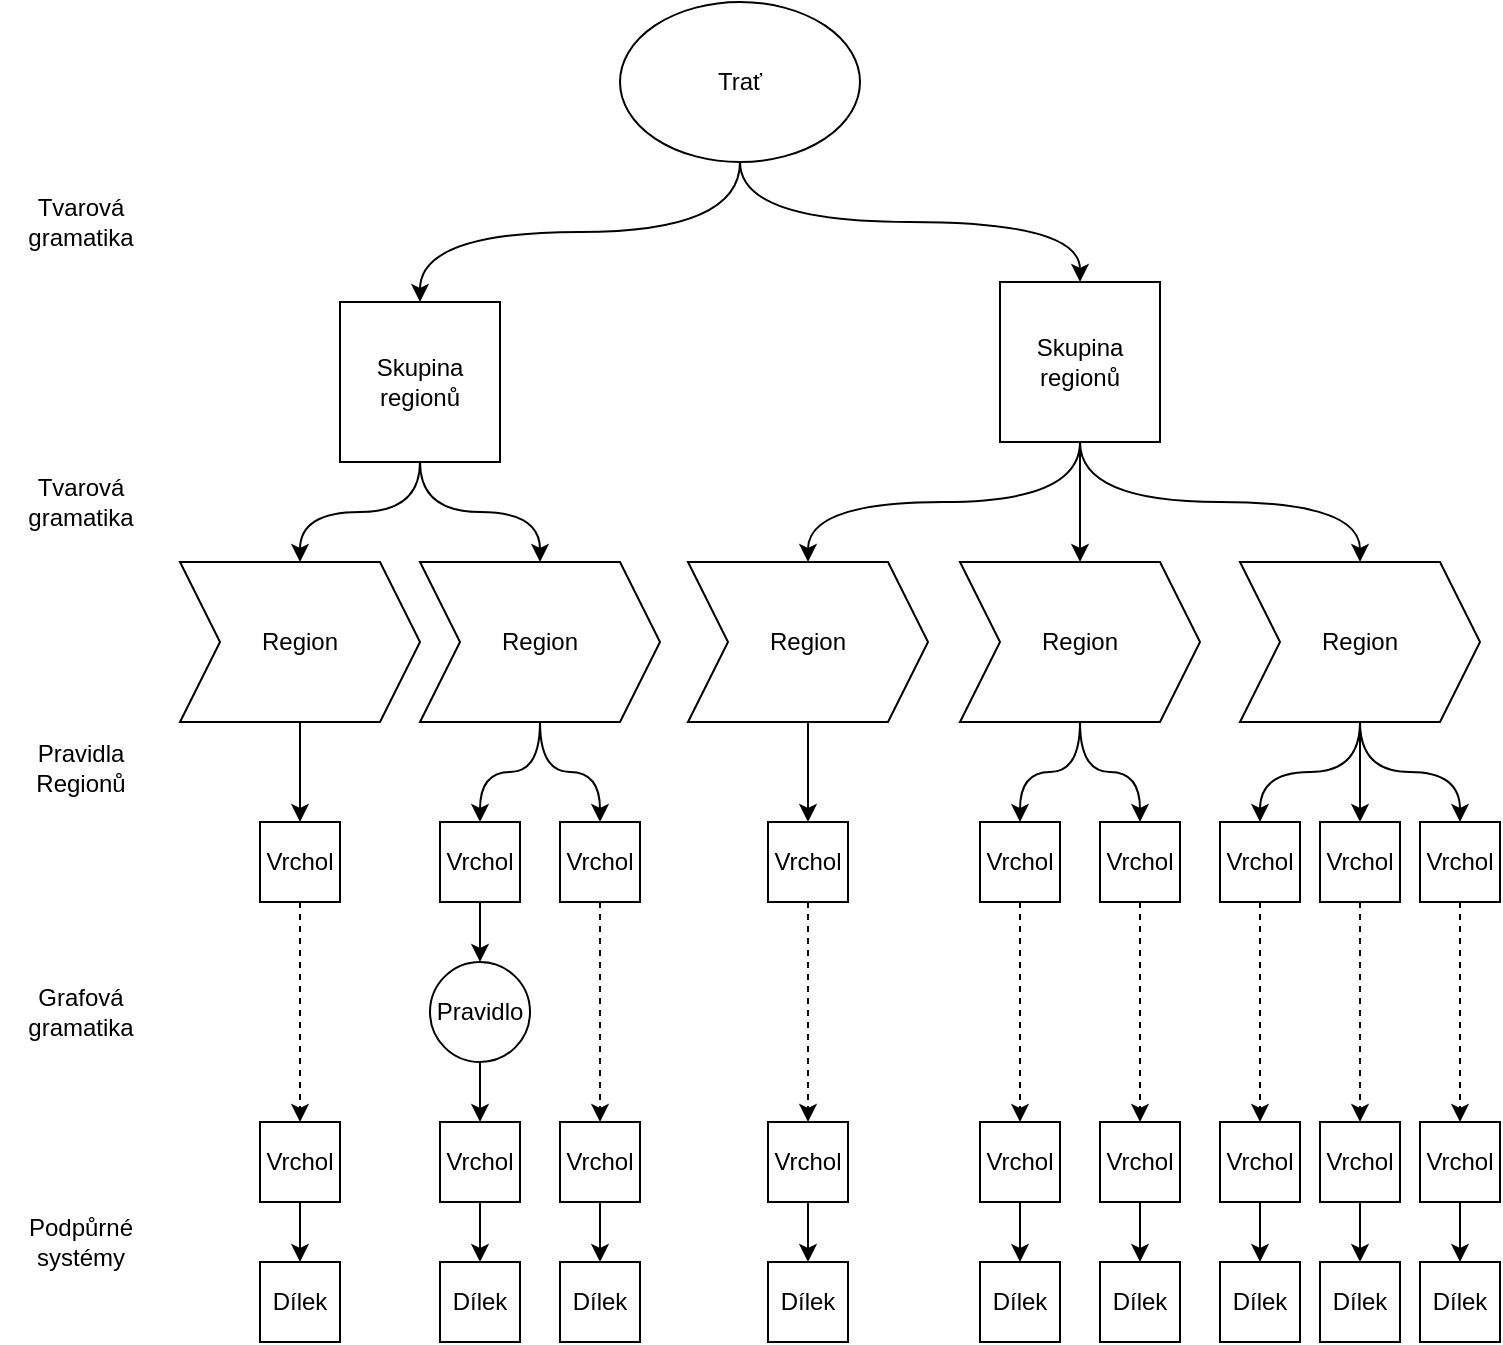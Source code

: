 <mxfile version="26.2.14">
  <diagram name="Stránka-1" id="iqPWe5vi_Y_kr44j8F4p">
    <mxGraphModel dx="1042" dy="574" grid="1" gridSize="10" guides="1" tooltips="1" connect="1" arrows="1" fold="1" page="1" pageScale="1" pageWidth="827" pageHeight="1169" math="0" shadow="0">
      <root>
        <mxCell id="0" />
        <mxCell id="1" parent="0" />
        <mxCell id="tLYNpAmldiffLmxqfKL2-23" style="rounded=0;orthogonalLoop=1;jettySize=auto;html=1;exitX=0.5;exitY=1;exitDx=0;exitDy=0;entryX=0.5;entryY=0;entryDx=0;entryDy=0;edgeStyle=orthogonalEdgeStyle;elbow=vertical;curved=1;" parent="1" source="tLYNpAmldiffLmxqfKL2-1" target="tLYNpAmldiffLmxqfKL2-2" edge="1">
          <mxGeometry relative="1" as="geometry" />
        </mxCell>
        <mxCell id="tLYNpAmldiffLmxqfKL2-44" style="edgeStyle=orthogonalEdgeStyle;curved=1;rounded=0;orthogonalLoop=1;jettySize=auto;html=1;exitX=0.5;exitY=1;exitDx=0;exitDy=0;" parent="1" source="tLYNpAmldiffLmxqfKL2-1" target="tLYNpAmldiffLmxqfKL2-3" edge="1">
          <mxGeometry relative="1" as="geometry" />
        </mxCell>
        <mxCell id="tLYNpAmldiffLmxqfKL2-1" value="Trať" style="ellipse;whiteSpace=wrap;html=1;" parent="1" vertex="1">
          <mxGeometry x="320" y="70" width="120" height="80" as="geometry" />
        </mxCell>
        <mxCell id="tLYNpAmldiffLmxqfKL2-45" style="edgeStyle=orthogonalEdgeStyle;curved=1;rounded=0;orthogonalLoop=1;jettySize=auto;html=1;exitX=0.5;exitY=1;exitDx=0;exitDy=0;entryX=0.5;entryY=0;entryDx=0;entryDy=0;" parent="1" source="tLYNpAmldiffLmxqfKL2-2" target="tLYNpAmldiffLmxqfKL2-4" edge="1">
          <mxGeometry relative="1" as="geometry" />
        </mxCell>
        <mxCell id="tLYNpAmldiffLmxqfKL2-46" style="edgeStyle=orthogonalEdgeStyle;curved=1;rounded=0;orthogonalLoop=1;jettySize=auto;html=1;exitX=0.5;exitY=1;exitDx=0;exitDy=0;entryX=0.5;entryY=0;entryDx=0;entryDy=0;" parent="1" source="tLYNpAmldiffLmxqfKL2-2" target="tLYNpAmldiffLmxqfKL2-5" edge="1">
          <mxGeometry relative="1" as="geometry" />
        </mxCell>
        <mxCell id="tLYNpAmldiffLmxqfKL2-2" value="Skupina regionů" style="whiteSpace=wrap;html=1;aspect=fixed;" parent="1" vertex="1">
          <mxGeometry x="180" y="220" width="80" height="80" as="geometry" />
        </mxCell>
        <mxCell id="tLYNpAmldiffLmxqfKL2-47" style="edgeStyle=orthogonalEdgeStyle;curved=1;rounded=0;orthogonalLoop=1;jettySize=auto;html=1;exitX=0.5;exitY=1;exitDx=0;exitDy=0;entryX=0.5;entryY=0;entryDx=0;entryDy=0;" parent="1" source="tLYNpAmldiffLmxqfKL2-3" target="tLYNpAmldiffLmxqfKL2-6" edge="1">
          <mxGeometry relative="1" as="geometry" />
        </mxCell>
        <mxCell id="tLYNpAmldiffLmxqfKL2-48" style="edgeStyle=orthogonalEdgeStyle;curved=1;rounded=0;orthogonalLoop=1;jettySize=auto;html=1;exitX=0.5;exitY=1;exitDx=0;exitDy=0;entryX=0.5;entryY=0;entryDx=0;entryDy=0;" parent="1" source="tLYNpAmldiffLmxqfKL2-3" target="tLYNpAmldiffLmxqfKL2-7" edge="1">
          <mxGeometry relative="1" as="geometry" />
        </mxCell>
        <mxCell id="tLYNpAmldiffLmxqfKL2-49" style="edgeStyle=orthogonalEdgeStyle;curved=1;rounded=0;orthogonalLoop=1;jettySize=auto;html=1;exitX=0.5;exitY=1;exitDx=0;exitDy=0;entryX=0.5;entryY=0;entryDx=0;entryDy=0;" parent="1" source="tLYNpAmldiffLmxqfKL2-3" target="tLYNpAmldiffLmxqfKL2-8" edge="1">
          <mxGeometry relative="1" as="geometry" />
        </mxCell>
        <mxCell id="tLYNpAmldiffLmxqfKL2-3" value="Skupina regionů" style="whiteSpace=wrap;html=1;aspect=fixed;" parent="1" vertex="1">
          <mxGeometry x="510" y="210" width="80" height="80" as="geometry" />
        </mxCell>
        <mxCell id="v-MoMMGTiFcIeM_M-H1C-11" style="edgeStyle=orthogonalEdgeStyle;curved=1;rounded=0;orthogonalLoop=1;jettySize=auto;html=1;exitX=0.5;exitY=1;exitDx=0;exitDy=0;entryX=0.5;entryY=0;entryDx=0;entryDy=0;" edge="1" parent="1" source="tLYNpAmldiffLmxqfKL2-4" target="v-MoMMGTiFcIeM_M-H1C-6">
          <mxGeometry relative="1" as="geometry" />
        </mxCell>
        <mxCell id="tLYNpAmldiffLmxqfKL2-4" value="Region" style="shape=step;perimeter=stepPerimeter;whiteSpace=wrap;html=1;fixedSize=1;" parent="1" vertex="1">
          <mxGeometry x="100" y="350" width="120" height="80" as="geometry" />
        </mxCell>
        <mxCell id="v-MoMMGTiFcIeM_M-H1C-3" style="edgeStyle=orthogonalEdgeStyle;curved=1;rounded=0;orthogonalLoop=1;jettySize=auto;html=1;exitX=0.5;exitY=1;exitDx=0;exitDy=0;" edge="1" parent="1" source="tLYNpAmldiffLmxqfKL2-5" target="tLYNpAmldiffLmxqfKL2-9">
          <mxGeometry relative="1" as="geometry" />
        </mxCell>
        <mxCell id="v-MoMMGTiFcIeM_M-H1C-4" style="edgeStyle=orthogonalEdgeStyle;curved=1;rounded=0;orthogonalLoop=1;jettySize=auto;html=1;exitX=0.5;exitY=1;exitDx=0;exitDy=0;" edge="1" parent="1" source="tLYNpAmldiffLmxqfKL2-5" target="tLYNpAmldiffLmxqfKL2-11">
          <mxGeometry relative="1" as="geometry" />
        </mxCell>
        <mxCell id="tLYNpAmldiffLmxqfKL2-5" value="Region" style="shape=step;perimeter=stepPerimeter;whiteSpace=wrap;html=1;fixedSize=1;" parent="1" vertex="1">
          <mxGeometry x="220" y="350" width="120" height="80" as="geometry" />
        </mxCell>
        <mxCell id="v-MoMMGTiFcIeM_M-H1C-49" style="edgeStyle=orthogonalEdgeStyle;curved=1;rounded=0;orthogonalLoop=1;jettySize=auto;html=1;exitX=0.5;exitY=1;exitDx=0;exitDy=0;" edge="1" parent="1" source="tLYNpAmldiffLmxqfKL2-6" target="v-MoMMGTiFcIeM_M-H1C-13">
          <mxGeometry relative="1" as="geometry" />
        </mxCell>
        <mxCell id="tLYNpAmldiffLmxqfKL2-6" value="Region" style="shape=step;perimeter=stepPerimeter;whiteSpace=wrap;html=1;fixedSize=1;" parent="1" vertex="1">
          <mxGeometry x="354" y="350" width="120" height="80" as="geometry" />
        </mxCell>
        <mxCell id="v-MoMMGTiFcIeM_M-H1C-45" style="edgeStyle=orthogonalEdgeStyle;curved=1;rounded=0;orthogonalLoop=1;jettySize=auto;html=1;exitX=0.5;exitY=1;exitDx=0;exitDy=0;entryX=0.5;entryY=0;entryDx=0;entryDy=0;" edge="1" parent="1" source="tLYNpAmldiffLmxqfKL2-7" target="v-MoMMGTiFcIeM_M-H1C-23">
          <mxGeometry relative="1" as="geometry" />
        </mxCell>
        <mxCell id="v-MoMMGTiFcIeM_M-H1C-46" style="edgeStyle=orthogonalEdgeStyle;curved=1;rounded=0;orthogonalLoop=1;jettySize=auto;html=1;exitX=0.5;exitY=1;exitDx=0;exitDy=0;" edge="1" parent="1" source="tLYNpAmldiffLmxqfKL2-7" target="v-MoMMGTiFcIeM_M-H1C-18">
          <mxGeometry relative="1" as="geometry" />
        </mxCell>
        <mxCell id="tLYNpAmldiffLmxqfKL2-7" value="Region" style="shape=step;perimeter=stepPerimeter;whiteSpace=wrap;html=1;fixedSize=1;" parent="1" vertex="1">
          <mxGeometry x="490" y="350" width="120" height="80" as="geometry" />
        </mxCell>
        <mxCell id="v-MoMMGTiFcIeM_M-H1C-42" style="edgeStyle=orthogonalEdgeStyle;curved=1;rounded=0;orthogonalLoop=1;jettySize=auto;html=1;exitX=0.5;exitY=1;exitDx=0;exitDy=0;entryX=0.5;entryY=0;entryDx=0;entryDy=0;" edge="1" parent="1" source="tLYNpAmldiffLmxqfKL2-8" target="v-MoMMGTiFcIeM_M-H1C-28">
          <mxGeometry relative="1" as="geometry" />
        </mxCell>
        <mxCell id="v-MoMMGTiFcIeM_M-H1C-43" style="edgeStyle=orthogonalEdgeStyle;curved=1;rounded=0;orthogonalLoop=1;jettySize=auto;html=1;exitX=0.5;exitY=1;exitDx=0;exitDy=0;" edge="1" parent="1" source="tLYNpAmldiffLmxqfKL2-8" target="v-MoMMGTiFcIeM_M-H1C-33">
          <mxGeometry relative="1" as="geometry" />
        </mxCell>
        <mxCell id="v-MoMMGTiFcIeM_M-H1C-44" style="edgeStyle=orthogonalEdgeStyle;curved=1;rounded=0;orthogonalLoop=1;jettySize=auto;html=1;exitX=0.5;exitY=1;exitDx=0;exitDy=0;" edge="1" parent="1" source="tLYNpAmldiffLmxqfKL2-8" target="v-MoMMGTiFcIeM_M-H1C-38">
          <mxGeometry relative="1" as="geometry" />
        </mxCell>
        <mxCell id="tLYNpAmldiffLmxqfKL2-8" value="Region" style="shape=step;perimeter=stepPerimeter;whiteSpace=wrap;html=1;fixedSize=1;" parent="1" vertex="1">
          <mxGeometry x="630" y="350" width="120" height="80" as="geometry" />
        </mxCell>
        <mxCell id="tLYNpAmldiffLmxqfKL2-30" style="edgeStyle=orthogonalEdgeStyle;rounded=0;orthogonalLoop=1;jettySize=auto;html=1;exitX=0.5;exitY=1;exitDx=0;exitDy=0;entryX=0.5;entryY=0;entryDx=0;entryDy=0;" parent="1" source="tLYNpAmldiffLmxqfKL2-32" target="tLYNpAmldiffLmxqfKL2-28" edge="1">
          <mxGeometry relative="1" as="geometry" />
        </mxCell>
        <mxCell id="tLYNpAmldiffLmxqfKL2-9" value="Vrchol" style="whiteSpace=wrap;html=1;aspect=fixed;" parent="1" vertex="1">
          <mxGeometry x="230" y="480" width="40" height="40" as="geometry" />
        </mxCell>
        <mxCell id="tLYNpAmldiffLmxqfKL2-31" style="edgeStyle=orthogonalEdgeStyle;rounded=0;orthogonalLoop=1;jettySize=auto;html=1;exitX=0.5;exitY=1;exitDx=0;exitDy=0;entryX=0.5;entryY=0;entryDx=0;entryDy=0;strokeColor=default;dashed=1;" parent="1" source="tLYNpAmldiffLmxqfKL2-11" target="tLYNpAmldiffLmxqfKL2-29" edge="1">
          <mxGeometry relative="1" as="geometry" />
        </mxCell>
        <mxCell id="tLYNpAmldiffLmxqfKL2-11" value="Vrchol" style="whiteSpace=wrap;html=1;aspect=fixed;" parent="1" vertex="1">
          <mxGeometry x="290" y="480" width="40" height="40" as="geometry" />
        </mxCell>
        <mxCell id="tLYNpAmldiffLmxqfKL2-71" style="edgeStyle=orthogonalEdgeStyle;curved=1;rounded=0;orthogonalLoop=1;jettySize=auto;html=1;exitX=0.5;exitY=1;exitDx=0;exitDy=0;entryX=0.5;entryY=0;entryDx=0;entryDy=0;" parent="1" source="tLYNpAmldiffLmxqfKL2-28" target="tLYNpAmldiffLmxqfKL2-61" edge="1">
          <mxGeometry relative="1" as="geometry" />
        </mxCell>
        <mxCell id="tLYNpAmldiffLmxqfKL2-28" value="Vrchol" style="whiteSpace=wrap;html=1;aspect=fixed;" parent="1" vertex="1">
          <mxGeometry x="230" y="630" width="40" height="40" as="geometry" />
        </mxCell>
        <mxCell id="tLYNpAmldiffLmxqfKL2-72" style="edgeStyle=orthogonalEdgeStyle;curved=1;rounded=0;orthogonalLoop=1;jettySize=auto;html=1;exitX=0.5;exitY=1;exitDx=0;exitDy=0;entryX=0.5;entryY=0;entryDx=0;entryDy=0;" parent="1" source="tLYNpAmldiffLmxqfKL2-29" target="tLYNpAmldiffLmxqfKL2-62" edge="1">
          <mxGeometry relative="1" as="geometry" />
        </mxCell>
        <mxCell id="tLYNpAmldiffLmxqfKL2-29" value="Vrchol" style="whiteSpace=wrap;html=1;aspect=fixed;" parent="1" vertex="1">
          <mxGeometry x="290" y="630" width="40" height="40" as="geometry" />
        </mxCell>
        <mxCell id="tLYNpAmldiffLmxqfKL2-33" value="" style="edgeStyle=orthogonalEdgeStyle;rounded=0;orthogonalLoop=1;jettySize=auto;html=1;exitX=0.5;exitY=1;exitDx=0;exitDy=0;entryX=0.5;entryY=0;entryDx=0;entryDy=0;" parent="1" source="tLYNpAmldiffLmxqfKL2-9" target="tLYNpAmldiffLmxqfKL2-32" edge="1">
          <mxGeometry relative="1" as="geometry">
            <mxPoint x="250" y="520" as="sourcePoint" />
            <mxPoint x="250" y="620" as="targetPoint" />
          </mxGeometry>
        </mxCell>
        <mxCell id="tLYNpAmldiffLmxqfKL2-32" value="Pravidlo" style="ellipse;whiteSpace=wrap;html=1;aspect=fixed;" parent="1" vertex="1">
          <mxGeometry x="225" y="550" width="50" height="50" as="geometry" />
        </mxCell>
        <mxCell id="tLYNpAmldiffLmxqfKL2-53" value="Grafová&lt;div&gt;gramatika&lt;/div&gt;" style="text;html=1;align=center;verticalAlign=middle;resizable=0;points=[];autosize=1;strokeColor=none;fillColor=none;" parent="1" vertex="1">
          <mxGeometry x="10" y="555" width="80" height="40" as="geometry" />
        </mxCell>
        <mxCell id="tLYNpAmldiffLmxqfKL2-54" value="Pravidla&lt;div&gt;Regionů&lt;/div&gt;" style="text;html=1;align=center;verticalAlign=middle;resizable=0;points=[];autosize=1;strokeColor=none;fillColor=none;" parent="1" vertex="1">
          <mxGeometry x="15" y="433" width="70" height="40" as="geometry" />
        </mxCell>
        <mxCell id="tLYNpAmldiffLmxqfKL2-55" value="Tvarová&lt;div&gt;gramatika&lt;/div&gt;" style="text;html=1;align=center;verticalAlign=middle;resizable=0;points=[];autosize=1;strokeColor=none;fillColor=none;" parent="1" vertex="1">
          <mxGeometry x="10" y="300" width="80" height="40" as="geometry" />
        </mxCell>
        <mxCell id="tLYNpAmldiffLmxqfKL2-61" value="Dílek" style="whiteSpace=wrap;html=1;aspect=fixed;" parent="1" vertex="1">
          <mxGeometry x="230" y="700" width="40" height="40" as="geometry" />
        </mxCell>
        <mxCell id="tLYNpAmldiffLmxqfKL2-62" value="Dílek" style="whiteSpace=wrap;html=1;aspect=fixed;" parent="1" vertex="1">
          <mxGeometry x="290" y="700" width="40" height="40" as="geometry" />
        </mxCell>
        <mxCell id="tLYNpAmldiffLmxqfKL2-73" value="Podpůrné&lt;div&gt;systémy&lt;/div&gt;" style="text;html=1;align=center;verticalAlign=middle;resizable=0;points=[];autosize=1;strokeColor=none;fillColor=none;" parent="1" vertex="1">
          <mxGeometry x="10" y="670" width="80" height="40" as="geometry" />
        </mxCell>
        <mxCell id="v-MoMMGTiFcIeM_M-H1C-5" style="edgeStyle=orthogonalEdgeStyle;rounded=0;orthogonalLoop=1;jettySize=auto;html=1;exitX=0.5;exitY=1;exitDx=0;exitDy=0;entryX=0.5;entryY=0;entryDx=0;entryDy=0;strokeColor=default;dashed=1;" edge="1" parent="1" source="v-MoMMGTiFcIeM_M-H1C-6" target="v-MoMMGTiFcIeM_M-H1C-8">
          <mxGeometry relative="1" as="geometry" />
        </mxCell>
        <mxCell id="v-MoMMGTiFcIeM_M-H1C-6" value="Vrchol" style="whiteSpace=wrap;html=1;aspect=fixed;" vertex="1" parent="1">
          <mxGeometry x="140" y="480" width="40" height="40" as="geometry" />
        </mxCell>
        <mxCell id="v-MoMMGTiFcIeM_M-H1C-7" style="edgeStyle=orthogonalEdgeStyle;curved=1;rounded=0;orthogonalLoop=1;jettySize=auto;html=1;exitX=0.5;exitY=1;exitDx=0;exitDy=0;entryX=0.5;entryY=0;entryDx=0;entryDy=0;" edge="1" parent="1" source="v-MoMMGTiFcIeM_M-H1C-8" target="v-MoMMGTiFcIeM_M-H1C-9">
          <mxGeometry relative="1" as="geometry" />
        </mxCell>
        <mxCell id="v-MoMMGTiFcIeM_M-H1C-8" value="Vrchol" style="whiteSpace=wrap;html=1;aspect=fixed;" vertex="1" parent="1">
          <mxGeometry x="140" y="630" width="40" height="40" as="geometry" />
        </mxCell>
        <mxCell id="v-MoMMGTiFcIeM_M-H1C-9" value="Dílek" style="whiteSpace=wrap;html=1;aspect=fixed;" vertex="1" parent="1">
          <mxGeometry x="140" y="700" width="40" height="40" as="geometry" />
        </mxCell>
        <mxCell id="v-MoMMGTiFcIeM_M-H1C-12" style="edgeStyle=orthogonalEdgeStyle;rounded=0;orthogonalLoop=1;jettySize=auto;html=1;exitX=0.5;exitY=1;exitDx=0;exitDy=0;entryX=0.5;entryY=0;entryDx=0;entryDy=0;strokeColor=default;dashed=1;" edge="1" parent="1" source="v-MoMMGTiFcIeM_M-H1C-13" target="v-MoMMGTiFcIeM_M-H1C-15">
          <mxGeometry relative="1" as="geometry" />
        </mxCell>
        <mxCell id="v-MoMMGTiFcIeM_M-H1C-13" value="Vrchol" style="whiteSpace=wrap;html=1;aspect=fixed;" vertex="1" parent="1">
          <mxGeometry x="394" y="480" width="40" height="40" as="geometry" />
        </mxCell>
        <mxCell id="v-MoMMGTiFcIeM_M-H1C-14" style="edgeStyle=orthogonalEdgeStyle;curved=1;rounded=0;orthogonalLoop=1;jettySize=auto;html=1;exitX=0.5;exitY=1;exitDx=0;exitDy=0;entryX=0.5;entryY=0;entryDx=0;entryDy=0;" edge="1" parent="1" source="v-MoMMGTiFcIeM_M-H1C-15" target="v-MoMMGTiFcIeM_M-H1C-16">
          <mxGeometry relative="1" as="geometry" />
        </mxCell>
        <mxCell id="v-MoMMGTiFcIeM_M-H1C-15" value="Vrchol" style="whiteSpace=wrap;html=1;aspect=fixed;" vertex="1" parent="1">
          <mxGeometry x="394" y="630" width="40" height="40" as="geometry" />
        </mxCell>
        <mxCell id="v-MoMMGTiFcIeM_M-H1C-16" value="Dílek" style="whiteSpace=wrap;html=1;aspect=fixed;" vertex="1" parent="1">
          <mxGeometry x="394" y="700" width="40" height="40" as="geometry" />
        </mxCell>
        <mxCell id="v-MoMMGTiFcIeM_M-H1C-17" style="edgeStyle=orthogonalEdgeStyle;rounded=0;orthogonalLoop=1;jettySize=auto;html=1;exitX=0.5;exitY=1;exitDx=0;exitDy=0;entryX=0.5;entryY=0;entryDx=0;entryDy=0;strokeColor=default;dashed=1;" edge="1" parent="1" source="v-MoMMGTiFcIeM_M-H1C-18" target="v-MoMMGTiFcIeM_M-H1C-20">
          <mxGeometry relative="1" as="geometry" />
        </mxCell>
        <mxCell id="v-MoMMGTiFcIeM_M-H1C-18" value="Vrchol" style="whiteSpace=wrap;html=1;aspect=fixed;" vertex="1" parent="1">
          <mxGeometry x="500" y="480" width="40" height="40" as="geometry" />
        </mxCell>
        <mxCell id="v-MoMMGTiFcIeM_M-H1C-19" style="edgeStyle=orthogonalEdgeStyle;curved=1;rounded=0;orthogonalLoop=1;jettySize=auto;html=1;exitX=0.5;exitY=1;exitDx=0;exitDy=0;entryX=0.5;entryY=0;entryDx=0;entryDy=0;" edge="1" parent="1" source="v-MoMMGTiFcIeM_M-H1C-20" target="v-MoMMGTiFcIeM_M-H1C-21">
          <mxGeometry relative="1" as="geometry" />
        </mxCell>
        <mxCell id="v-MoMMGTiFcIeM_M-H1C-20" value="Vrchol" style="whiteSpace=wrap;html=1;aspect=fixed;" vertex="1" parent="1">
          <mxGeometry x="500" y="630" width="40" height="40" as="geometry" />
        </mxCell>
        <mxCell id="v-MoMMGTiFcIeM_M-H1C-21" value="Dílek" style="whiteSpace=wrap;html=1;aspect=fixed;" vertex="1" parent="1">
          <mxGeometry x="500" y="700" width="40" height="40" as="geometry" />
        </mxCell>
        <mxCell id="v-MoMMGTiFcIeM_M-H1C-22" style="edgeStyle=orthogonalEdgeStyle;rounded=0;orthogonalLoop=1;jettySize=auto;html=1;exitX=0.5;exitY=1;exitDx=0;exitDy=0;entryX=0.5;entryY=0;entryDx=0;entryDy=0;strokeColor=default;dashed=1;" edge="1" parent="1" source="v-MoMMGTiFcIeM_M-H1C-23" target="v-MoMMGTiFcIeM_M-H1C-25">
          <mxGeometry relative="1" as="geometry" />
        </mxCell>
        <mxCell id="v-MoMMGTiFcIeM_M-H1C-23" value="Vrchol" style="whiteSpace=wrap;html=1;aspect=fixed;" vertex="1" parent="1">
          <mxGeometry x="560" y="480" width="40" height="40" as="geometry" />
        </mxCell>
        <mxCell id="v-MoMMGTiFcIeM_M-H1C-24" style="edgeStyle=orthogonalEdgeStyle;curved=1;rounded=0;orthogonalLoop=1;jettySize=auto;html=1;exitX=0.5;exitY=1;exitDx=0;exitDy=0;entryX=0.5;entryY=0;entryDx=0;entryDy=0;" edge="1" parent="1" source="v-MoMMGTiFcIeM_M-H1C-25" target="v-MoMMGTiFcIeM_M-H1C-26">
          <mxGeometry relative="1" as="geometry" />
        </mxCell>
        <mxCell id="v-MoMMGTiFcIeM_M-H1C-25" value="Vrchol" style="whiteSpace=wrap;html=1;aspect=fixed;" vertex="1" parent="1">
          <mxGeometry x="560" y="630" width="40" height="40" as="geometry" />
        </mxCell>
        <mxCell id="v-MoMMGTiFcIeM_M-H1C-26" value="Dílek" style="whiteSpace=wrap;html=1;aspect=fixed;" vertex="1" parent="1">
          <mxGeometry x="560" y="700" width="40" height="40" as="geometry" />
        </mxCell>
        <mxCell id="v-MoMMGTiFcIeM_M-H1C-27" style="edgeStyle=orthogonalEdgeStyle;rounded=0;orthogonalLoop=1;jettySize=auto;html=1;exitX=0.5;exitY=1;exitDx=0;exitDy=0;entryX=0.5;entryY=0;entryDx=0;entryDy=0;strokeColor=default;dashed=1;" edge="1" parent="1" source="v-MoMMGTiFcIeM_M-H1C-28" target="v-MoMMGTiFcIeM_M-H1C-30">
          <mxGeometry relative="1" as="geometry" />
        </mxCell>
        <mxCell id="v-MoMMGTiFcIeM_M-H1C-28" value="Vrchol" style="whiteSpace=wrap;html=1;aspect=fixed;" vertex="1" parent="1">
          <mxGeometry x="620" y="480" width="40" height="40" as="geometry" />
        </mxCell>
        <mxCell id="v-MoMMGTiFcIeM_M-H1C-29" style="edgeStyle=orthogonalEdgeStyle;curved=1;rounded=0;orthogonalLoop=1;jettySize=auto;html=1;exitX=0.5;exitY=1;exitDx=0;exitDy=0;entryX=0.5;entryY=0;entryDx=0;entryDy=0;" edge="1" parent="1" source="v-MoMMGTiFcIeM_M-H1C-30" target="v-MoMMGTiFcIeM_M-H1C-31">
          <mxGeometry relative="1" as="geometry" />
        </mxCell>
        <mxCell id="v-MoMMGTiFcIeM_M-H1C-30" value="Vrchol" style="whiteSpace=wrap;html=1;aspect=fixed;" vertex="1" parent="1">
          <mxGeometry x="620" y="630" width="40" height="40" as="geometry" />
        </mxCell>
        <mxCell id="v-MoMMGTiFcIeM_M-H1C-31" value="Dílek" style="whiteSpace=wrap;html=1;aspect=fixed;" vertex="1" parent="1">
          <mxGeometry x="620" y="700" width="40" height="40" as="geometry" />
        </mxCell>
        <mxCell id="v-MoMMGTiFcIeM_M-H1C-32" style="edgeStyle=orthogonalEdgeStyle;rounded=0;orthogonalLoop=1;jettySize=auto;html=1;exitX=0.5;exitY=1;exitDx=0;exitDy=0;entryX=0.5;entryY=0;entryDx=0;entryDy=0;strokeColor=default;dashed=1;" edge="1" parent="1" source="v-MoMMGTiFcIeM_M-H1C-33" target="v-MoMMGTiFcIeM_M-H1C-35">
          <mxGeometry relative="1" as="geometry" />
        </mxCell>
        <mxCell id="v-MoMMGTiFcIeM_M-H1C-33" value="Vrchol" style="whiteSpace=wrap;html=1;aspect=fixed;" vertex="1" parent="1">
          <mxGeometry x="670" y="480" width="40" height="40" as="geometry" />
        </mxCell>
        <mxCell id="v-MoMMGTiFcIeM_M-H1C-34" style="edgeStyle=orthogonalEdgeStyle;curved=1;rounded=0;orthogonalLoop=1;jettySize=auto;html=1;exitX=0.5;exitY=1;exitDx=0;exitDy=0;entryX=0.5;entryY=0;entryDx=0;entryDy=0;" edge="1" parent="1" source="v-MoMMGTiFcIeM_M-H1C-35" target="v-MoMMGTiFcIeM_M-H1C-36">
          <mxGeometry relative="1" as="geometry" />
        </mxCell>
        <mxCell id="v-MoMMGTiFcIeM_M-H1C-35" value="Vrchol" style="whiteSpace=wrap;html=1;aspect=fixed;" vertex="1" parent="1">
          <mxGeometry x="670" y="630" width="40" height="40" as="geometry" />
        </mxCell>
        <mxCell id="v-MoMMGTiFcIeM_M-H1C-36" value="Dílek" style="whiteSpace=wrap;html=1;aspect=fixed;" vertex="1" parent="1">
          <mxGeometry x="670" y="700" width="40" height="40" as="geometry" />
        </mxCell>
        <mxCell id="v-MoMMGTiFcIeM_M-H1C-37" style="edgeStyle=orthogonalEdgeStyle;rounded=0;orthogonalLoop=1;jettySize=auto;html=1;exitX=0.5;exitY=1;exitDx=0;exitDy=0;entryX=0.5;entryY=0;entryDx=0;entryDy=0;strokeColor=default;dashed=1;" edge="1" parent="1" source="v-MoMMGTiFcIeM_M-H1C-38" target="v-MoMMGTiFcIeM_M-H1C-40">
          <mxGeometry relative="1" as="geometry" />
        </mxCell>
        <mxCell id="v-MoMMGTiFcIeM_M-H1C-38" value="Vrchol" style="whiteSpace=wrap;html=1;aspect=fixed;" vertex="1" parent="1">
          <mxGeometry x="720" y="480" width="40" height="40" as="geometry" />
        </mxCell>
        <mxCell id="v-MoMMGTiFcIeM_M-H1C-39" style="edgeStyle=orthogonalEdgeStyle;curved=1;rounded=0;orthogonalLoop=1;jettySize=auto;html=1;exitX=0.5;exitY=1;exitDx=0;exitDy=0;entryX=0.5;entryY=0;entryDx=0;entryDy=0;" edge="1" parent="1" source="v-MoMMGTiFcIeM_M-H1C-40" target="v-MoMMGTiFcIeM_M-H1C-41">
          <mxGeometry relative="1" as="geometry" />
        </mxCell>
        <mxCell id="v-MoMMGTiFcIeM_M-H1C-40" value="Vrchol" style="whiteSpace=wrap;html=1;aspect=fixed;" vertex="1" parent="1">
          <mxGeometry x="720" y="630" width="40" height="40" as="geometry" />
        </mxCell>
        <mxCell id="v-MoMMGTiFcIeM_M-H1C-41" value="Dílek" style="whiteSpace=wrap;html=1;aspect=fixed;" vertex="1" parent="1">
          <mxGeometry x="720" y="700" width="40" height="40" as="geometry" />
        </mxCell>
        <mxCell id="v-MoMMGTiFcIeM_M-H1C-51" value="Tvarová&lt;div&gt;gramatika&lt;/div&gt;" style="text;html=1;align=center;verticalAlign=middle;resizable=0;points=[];autosize=1;strokeColor=none;fillColor=none;" vertex="1" parent="1">
          <mxGeometry x="10" y="160" width="80" height="40" as="geometry" />
        </mxCell>
      </root>
    </mxGraphModel>
  </diagram>
</mxfile>
